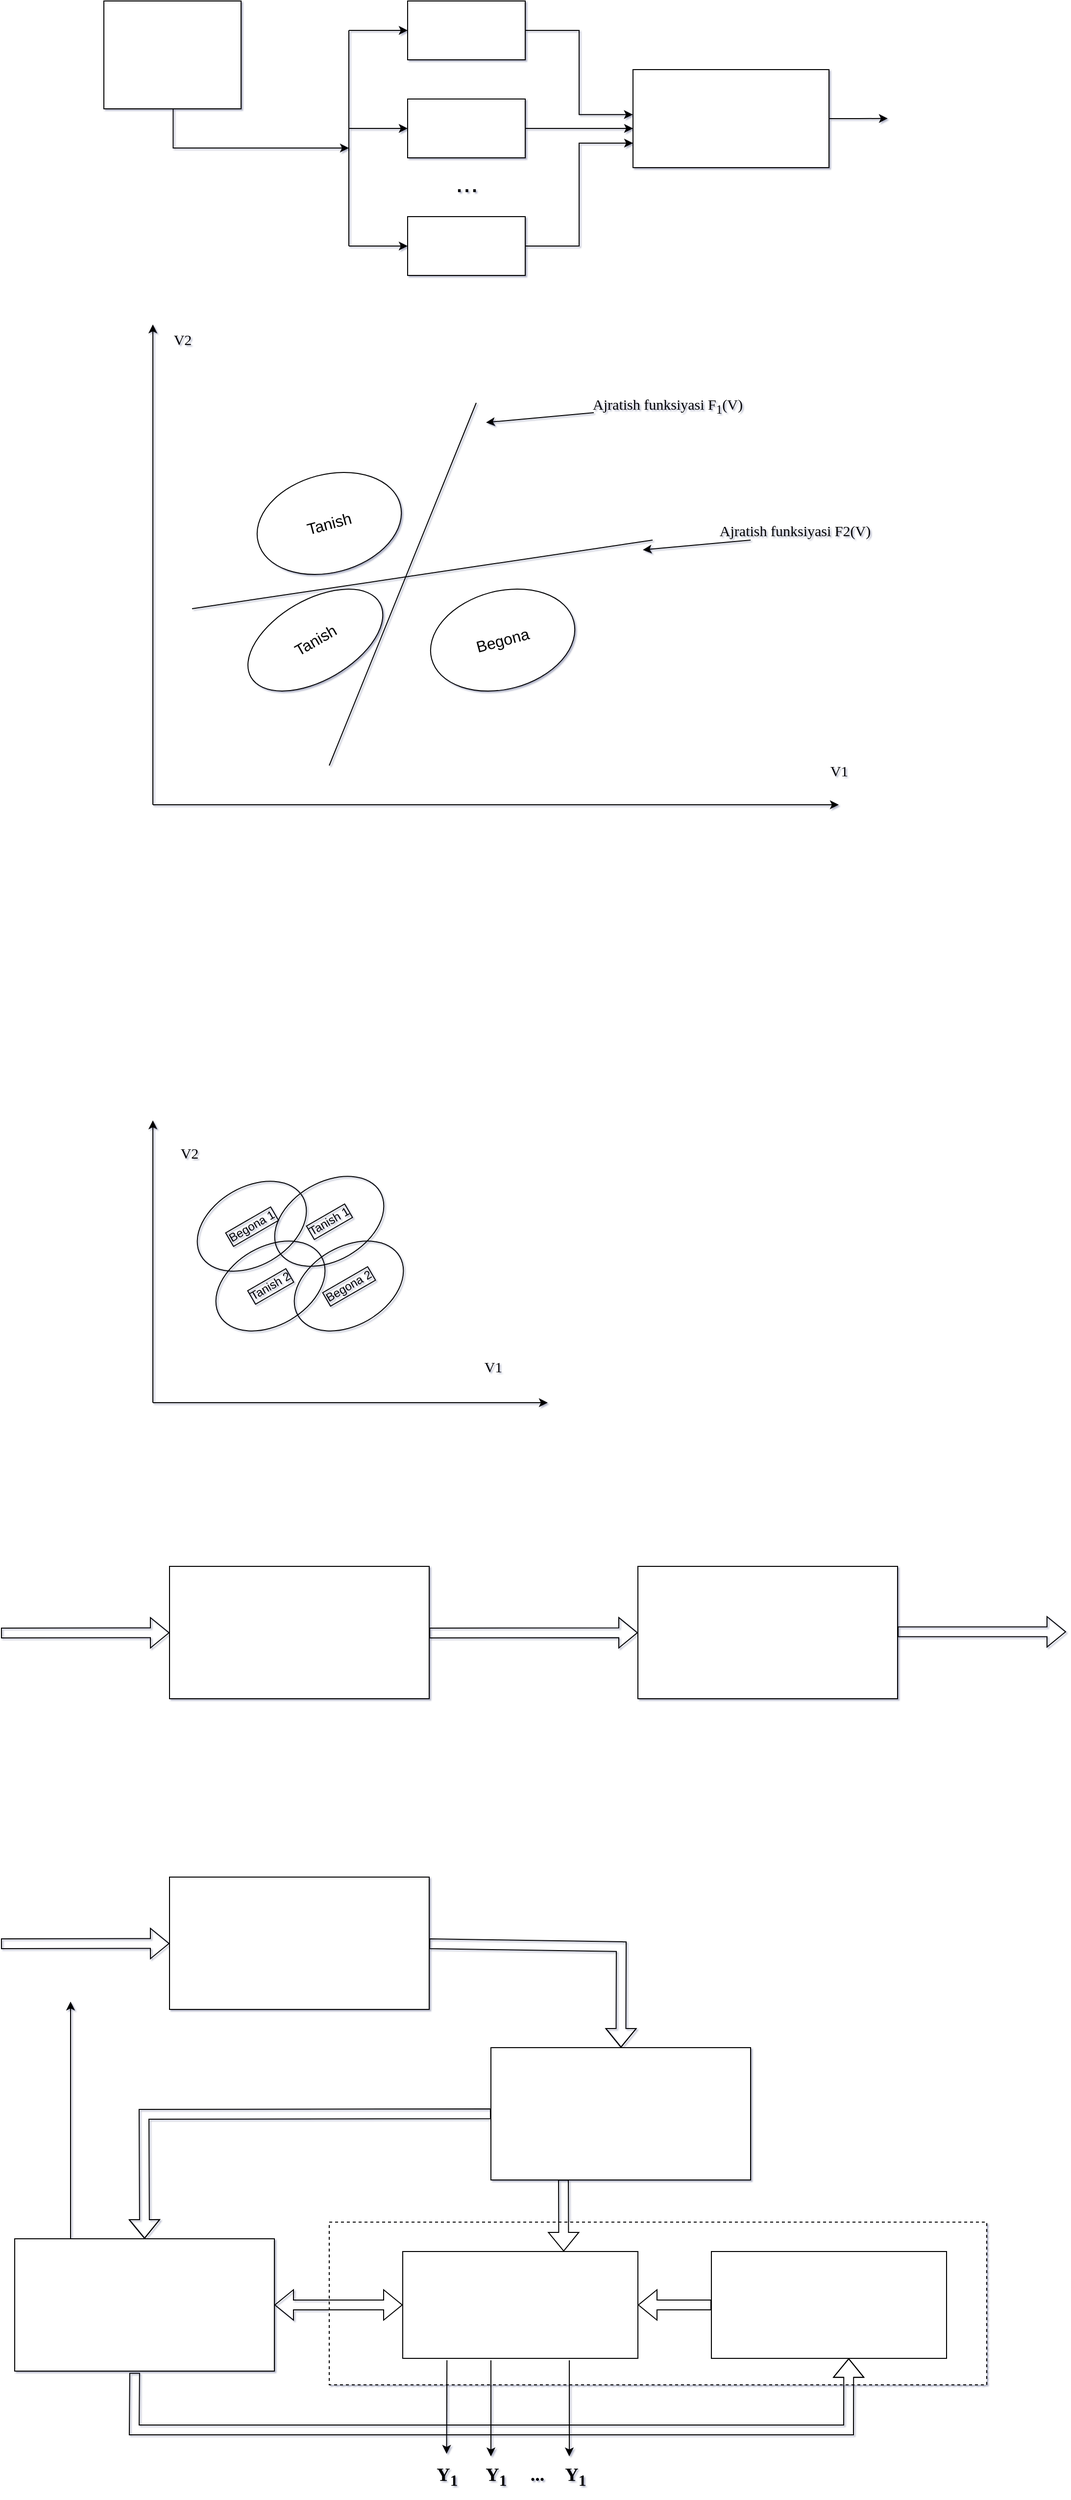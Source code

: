 <mxfile version="25.0.1">
  <diagram name="Page-1" id="4YgqtzENHr9g3kfz3DSw">
    <mxGraphModel dx="2295" dy="1027" grid="0" gridSize="10" guides="1" tooltips="1" connect="1" arrows="1" fold="1" page="0" pageScale="1" pageWidth="1100" pageHeight="850" background="#ffffff" math="0" shadow="1">
      <root>
        <mxCell id="0" />
        <mxCell id="1" parent="0" />
        <mxCell id="_E8PnPWz8SZEeRKblr8o-42" value="Begona 2" style="ellipse;whiteSpace=wrap;html=1;rotation=-30;labelBackgroundColor=none;fontColor=default;textShadow=0;labelBorderColor=default;gradientColor=none;fillColor=none;" vertex="1" parent="1">
          <mxGeometry x="270" y="1371" width="120" height="80" as="geometry" />
        </mxCell>
        <mxCell id="_E8PnPWz8SZEeRKblr8o-43" value="Tanish 1" style="ellipse;whiteSpace=wrap;html=1;rotation=-30;labelBackgroundColor=none;fontColor=default;textShadow=0;labelBorderColor=default;gradientColor=none;fillColor=none;" vertex="1" parent="1">
          <mxGeometry x="250" y="1305" width="120" height="80" as="geometry" />
        </mxCell>
        <mxCell id="_E8PnPWz8SZEeRKblr8o-11" style="edgeStyle=orthogonalEdgeStyle;rounded=0;orthogonalLoop=1;jettySize=auto;html=1;exitX=0.505;exitY=1.004;exitDx=0;exitDy=0;exitPerimeter=0;" edge="1" parent="1" source="_E8PnPWz8SZEeRKblr8o-1">
          <mxGeometry relative="1" as="geometry">
            <mxPoint x="330" y="250" as="targetPoint" />
            <mxPoint x="170" y="300" as="sourcePoint" />
            <Array as="points">
              <mxPoint x="151" y="250" />
            </Array>
          </mxGeometry>
        </mxCell>
        <mxCell id="_E8PnPWz8SZEeRKblr8o-1" value="" style="rounded=0;whiteSpace=wrap;html=1;" vertex="1" parent="1">
          <mxGeometry x="80" y="100" width="140" height="110" as="geometry" />
        </mxCell>
        <mxCell id="_E8PnPWz8SZEeRKblr8o-13" style="edgeStyle=orthogonalEdgeStyle;rounded=0;orthogonalLoop=1;jettySize=auto;html=1;exitX=1;exitY=0.5;exitDx=0;exitDy=0;entryX=-0.001;entryY=0.459;entryDx=0;entryDy=0;entryPerimeter=0;" edge="1" parent="1" source="_E8PnPWz8SZEeRKblr8o-2" target="_E8PnPWz8SZEeRKblr8o-12">
          <mxGeometry relative="1" as="geometry" />
        </mxCell>
        <mxCell id="_E8PnPWz8SZEeRKblr8o-2" value="" style="rounded=0;whiteSpace=wrap;html=1;" vertex="1" parent="1">
          <mxGeometry x="390" y="100" width="120" height="60" as="geometry" />
        </mxCell>
        <mxCell id="_E8PnPWz8SZEeRKblr8o-3" value="" style="rounded=0;whiteSpace=wrap;html=1;" vertex="1" parent="1">
          <mxGeometry x="390" y="200" width="120" height="60" as="geometry" />
        </mxCell>
        <mxCell id="_E8PnPWz8SZEeRKblr8o-15" style="edgeStyle=orthogonalEdgeStyle;rounded=0;orthogonalLoop=1;jettySize=auto;html=1;exitX=1;exitY=0.5;exitDx=0;exitDy=0;entryX=0;entryY=0.75;entryDx=0;entryDy=0;" edge="1" parent="1" source="_E8PnPWz8SZEeRKblr8o-4" target="_E8PnPWz8SZEeRKblr8o-12">
          <mxGeometry relative="1" as="geometry" />
        </mxCell>
        <mxCell id="_E8PnPWz8SZEeRKblr8o-4" value="" style="rounded=0;whiteSpace=wrap;html=1;" vertex="1" parent="1">
          <mxGeometry x="390" y="320" width="120" height="60" as="geometry" />
        </mxCell>
        <mxCell id="_E8PnPWz8SZEeRKblr8o-5" value="" style="endArrow=none;html=1;rounded=0;" edge="1" parent="1">
          <mxGeometry width="50" height="50" relative="1" as="geometry">
            <mxPoint x="330" y="350" as="sourcePoint" />
            <mxPoint x="330" y="130" as="targetPoint" />
          </mxGeometry>
        </mxCell>
        <mxCell id="_E8PnPWz8SZEeRKblr8o-7" value="" style="endArrow=classic;html=1;rounded=0;" edge="1" parent="1" target="_E8PnPWz8SZEeRKblr8o-2">
          <mxGeometry width="50" height="50" relative="1" as="geometry">
            <mxPoint x="330" y="130" as="sourcePoint" />
            <mxPoint x="420" y="190" as="targetPoint" />
          </mxGeometry>
        </mxCell>
        <mxCell id="_E8PnPWz8SZEeRKblr8o-8" value="" style="endArrow=classic;html=1;rounded=0;entryX=0;entryY=0.5;entryDx=0;entryDy=0;" edge="1" parent="1" target="_E8PnPWz8SZEeRKblr8o-3">
          <mxGeometry width="50" height="50" relative="1" as="geometry">
            <mxPoint x="330" y="230" as="sourcePoint" />
            <mxPoint x="420" y="240" as="targetPoint" />
          </mxGeometry>
        </mxCell>
        <mxCell id="_E8PnPWz8SZEeRKblr8o-9" value="" style="endArrow=classic;html=1;rounded=0;entryX=0;entryY=0.5;entryDx=0;entryDy=0;" edge="1" parent="1" target="_E8PnPWz8SZEeRKblr8o-4">
          <mxGeometry width="50" height="50" relative="1" as="geometry">
            <mxPoint x="330" y="350" as="sourcePoint" />
            <mxPoint x="420" y="340" as="targetPoint" />
          </mxGeometry>
        </mxCell>
        <mxCell id="_E8PnPWz8SZEeRKblr8o-16" style="edgeStyle=orthogonalEdgeStyle;rounded=0;orthogonalLoop=1;jettySize=auto;html=1;exitX=1;exitY=0.5;exitDx=0;exitDy=0;" edge="1" parent="1" source="_E8PnPWz8SZEeRKblr8o-12">
          <mxGeometry relative="1" as="geometry">
            <mxPoint x="880" y="219.833" as="targetPoint" />
          </mxGeometry>
        </mxCell>
        <mxCell id="_E8PnPWz8SZEeRKblr8o-12" value="" style="rounded=0;whiteSpace=wrap;html=1;" vertex="1" parent="1">
          <mxGeometry x="620" y="170" width="200" height="100" as="geometry" />
        </mxCell>
        <mxCell id="_E8PnPWz8SZEeRKblr8o-14" style="edgeStyle=orthogonalEdgeStyle;rounded=0;orthogonalLoop=1;jettySize=auto;html=1;" edge="1" parent="1" source="_E8PnPWz8SZEeRKblr8o-3">
          <mxGeometry relative="1" as="geometry">
            <mxPoint x="620" y="230" as="targetPoint" />
          </mxGeometry>
        </mxCell>
        <mxCell id="_E8PnPWz8SZEeRKblr8o-17" value="&lt;font style=&quot;font-size: 28px;&quot;&gt;...&lt;/font&gt;" style="text;html=1;align=center;verticalAlign=middle;resizable=0;points=[];autosize=1;strokeColor=none;fillColor=none;" vertex="1" parent="1">
          <mxGeometry x="425" y="260" width="50" height="50" as="geometry" />
        </mxCell>
        <mxCell id="_E8PnPWz8SZEeRKblr8o-18" value="" style="endArrow=classic;html=1;rounded=0;" edge="1" parent="1">
          <mxGeometry width="50" height="50" relative="1" as="geometry">
            <mxPoint x="130" y="920" as="sourcePoint" />
            <mxPoint x="130" y="430" as="targetPoint" />
          </mxGeometry>
        </mxCell>
        <mxCell id="_E8PnPWz8SZEeRKblr8o-19" value="" style="endArrow=classic;html=1;rounded=0;" edge="1" parent="1">
          <mxGeometry width="50" height="50" relative="1" as="geometry">
            <mxPoint x="130" y="920" as="sourcePoint" />
            <mxPoint x="830" y="920" as="targetPoint" />
          </mxGeometry>
        </mxCell>
        <mxCell id="_E8PnPWz8SZEeRKblr8o-20" value="" style="endArrow=none;html=1;rounded=0;" edge="1" parent="1">
          <mxGeometry width="50" height="50" relative="1" as="geometry">
            <mxPoint x="310" y="880" as="sourcePoint" />
            <mxPoint x="460" y="510" as="targetPoint" />
          </mxGeometry>
        </mxCell>
        <mxCell id="_E8PnPWz8SZEeRKblr8o-21" value="" style="endArrow=none;html=1;rounded=0;" edge="1" parent="1">
          <mxGeometry width="50" height="50" relative="1" as="geometry">
            <mxPoint x="170" y="720" as="sourcePoint" />
            <mxPoint x="640" y="650" as="targetPoint" />
          </mxGeometry>
        </mxCell>
        <mxCell id="_E8PnPWz8SZEeRKblr8o-22" value="Tanish" style="ellipse;whiteSpace=wrap;html=1;rotation=-15;fontSize=16;" vertex="1" parent="1">
          <mxGeometry x="235" y="583" width="150" height="100" as="geometry" />
        </mxCell>
        <mxCell id="_E8PnPWz8SZEeRKblr8o-23" value="Begona" style="ellipse;whiteSpace=wrap;html=1;rotation=-15;fontSize=16;" vertex="1" parent="1">
          <mxGeometry x="412" y="702" width="150" height="100" as="geometry" />
        </mxCell>
        <mxCell id="_E8PnPWz8SZEeRKblr8o-24" value="Tanish" style="ellipse;whiteSpace=wrap;html=1;rotation=-30;fontSize=16;" vertex="1" parent="1">
          <mxGeometry x="220" y="711" width="151.67" height="82" as="geometry" />
        </mxCell>
        <mxCell id="_E8PnPWz8SZEeRKblr8o-25" value="" style="endArrow=classic;html=1;rounded=0;" edge="1" parent="1">
          <mxGeometry width="50" height="50" relative="1" as="geometry">
            <mxPoint x="580" y="520" as="sourcePoint" />
            <mxPoint x="470" y="530" as="targetPoint" />
          </mxGeometry>
        </mxCell>
        <mxCell id="_E8PnPWz8SZEeRKblr8o-26" value="" style="endArrow=classic;html=1;rounded=0;" edge="1" parent="1">
          <mxGeometry width="50" height="50" relative="1" as="geometry">
            <mxPoint x="740" y="650" as="sourcePoint" />
            <mxPoint x="630" y="660" as="targetPoint" />
          </mxGeometry>
        </mxCell>
        <mxCell id="_E8PnPWz8SZEeRKblr8o-27" value="Ajratish funksiyasi F&lt;sub&gt;1&lt;/sub&gt;(V)" style="text;html=1;align=center;verticalAlign=middle;resizable=0;points=[];autosize=1;strokeColor=none;fillColor=none;fontFamily=Georgia;fontSize=15;" vertex="1" parent="1">
          <mxGeometry x="560" y="498" width="190" height="30" as="geometry" />
        </mxCell>
        <mxCell id="_E8PnPWz8SZEeRKblr8o-28" value="Ajratish funksiyasi F&lt;span&gt;2&lt;/span&gt;(V)" style="text;html=1;align=center;verticalAlign=middle;resizable=0;points=[];autosize=1;strokeColor=none;fillColor=none;fontFamily=Georgia;fontSize=15;" vertex="1" parent="1">
          <mxGeometry x="690" y="625" width="190" height="30" as="geometry" />
        </mxCell>
        <mxCell id="_E8PnPWz8SZEeRKblr8o-30" value="V&lt;span&gt;1&lt;/span&gt;" style="text;html=1;align=center;verticalAlign=middle;resizable=0;points=[];autosize=1;strokeColor=none;fillColor=none;fontFamily=Georgia;fontSize=15;" vertex="1" parent="1">
          <mxGeometry x="810" y="870" width="40" height="30" as="geometry" />
        </mxCell>
        <mxCell id="_E8PnPWz8SZEeRKblr8o-31" value="V&lt;span&gt;2&lt;/span&gt;" style="text;html=1;align=center;verticalAlign=middle;resizable=0;points=[];autosize=1;strokeColor=none;fillColor=none;fontFamily=Georgia;fontSize=15;" vertex="1" parent="1">
          <mxGeometry x="140" y="430" width="40" height="30" as="geometry" />
        </mxCell>
        <mxCell id="_E8PnPWz8SZEeRKblr8o-32" value="" style="endArrow=classic;html=1;rounded=0;" edge="1" parent="1">
          <mxGeometry width="50" height="50" relative="1" as="geometry">
            <mxPoint x="130" y="1530" as="sourcePoint" />
            <mxPoint x="130" y="1242" as="targetPoint" />
          </mxGeometry>
        </mxCell>
        <mxCell id="_E8PnPWz8SZEeRKblr8o-33" value="" style="endArrow=classic;html=1;rounded=0;" edge="1" parent="1">
          <mxGeometry width="50" height="50" relative="1" as="geometry">
            <mxPoint x="130" y="1530" as="sourcePoint" />
            <mxPoint x="533" y="1530" as="targetPoint" />
          </mxGeometry>
        </mxCell>
        <mxCell id="_E8PnPWz8SZEeRKblr8o-34" value="V&lt;span&gt;1&lt;/span&gt;" style="text;html=1;align=center;verticalAlign=middle;resizable=0;points=[];autosize=1;strokeColor=none;fillColor=none;fontFamily=Georgia;fontSize=15;" vertex="1" parent="1">
          <mxGeometry x="457" y="1478" width="40" height="30" as="geometry" />
        </mxCell>
        <mxCell id="_E8PnPWz8SZEeRKblr8o-35" value="V&lt;span&gt;2&lt;/span&gt;" style="text;html=1;align=center;verticalAlign=middle;resizable=0;points=[];autosize=1;strokeColor=none;fillColor=none;fontFamily=Georgia;fontSize=15;" vertex="1" parent="1">
          <mxGeometry x="147" y="1260" width="40" height="30" as="geometry" />
        </mxCell>
        <mxCell id="_E8PnPWz8SZEeRKblr8o-44" value="Tanish 2" style="ellipse;whiteSpace=wrap;html=1;rotation=-30;labelBackgroundColor=none;fontColor=default;textShadow=0;labelBorderColor=default;movable=1;resizable=1;rotatable=1;deletable=1;editable=1;locked=0;connectable=1;gradientColor=none;fillColor=none;strokeColor=default;" vertex="1" parent="1">
          <mxGeometry x="190" y="1371" width="120" height="80" as="geometry" />
        </mxCell>
        <mxCell id="_E8PnPWz8SZEeRKblr8o-38" value="Begona 1" style="ellipse;whiteSpace=wrap;html=1;rotation=-30;labelBackgroundColor=none;fontColor=default;textShadow=0;labelBorderColor=default;gradientColor=none;fillColor=none;strokeColor=default;" vertex="1" parent="1">
          <mxGeometry x="171" y="1310" width="120" height="80" as="geometry" />
        </mxCell>
        <mxCell id="_E8PnPWz8SZEeRKblr8o-58" value="" style="shape=flexArrow;endArrow=classic;html=1;rounded=0;" edge="1" parent="1" target="_E8PnPWz8SZEeRKblr8o-59">
          <mxGeometry width="50" height="50" relative="1" as="geometry">
            <mxPoint x="-25" y="1765" as="sourcePoint" />
            <mxPoint x="180" y="1765" as="targetPoint" />
          </mxGeometry>
        </mxCell>
        <mxCell id="_E8PnPWz8SZEeRKblr8o-59" value="" style="rounded=0;whiteSpace=wrap;html=1;" vertex="1" parent="1">
          <mxGeometry x="147" y="1697" width="265" height="135" as="geometry" />
        </mxCell>
        <mxCell id="_E8PnPWz8SZEeRKblr8o-61" value="" style="shape=flexArrow;endArrow=classic;html=1;rounded=0;" edge="1" parent="1" target="_E8PnPWz8SZEeRKblr8o-62">
          <mxGeometry width="50" height="50" relative="1" as="geometry">
            <mxPoint x="412" y="1765" as="sourcePoint" />
            <mxPoint x="540" y="1765" as="targetPoint" />
          </mxGeometry>
        </mxCell>
        <mxCell id="_E8PnPWz8SZEeRKblr8o-62" value="" style="rounded=0;whiteSpace=wrap;html=1;" vertex="1" parent="1">
          <mxGeometry x="625" y="1697" width="265" height="135" as="geometry" />
        </mxCell>
        <mxCell id="_E8PnPWz8SZEeRKblr8o-64" value="" style="shape=flexArrow;endArrow=classic;html=1;rounded=0;" edge="1" parent="1">
          <mxGeometry width="50" height="50" relative="1" as="geometry">
            <mxPoint x="890" y="1763.79" as="sourcePoint" />
            <mxPoint x="1062" y="1763.79" as="targetPoint" />
          </mxGeometry>
        </mxCell>
        <mxCell id="_E8PnPWz8SZEeRKblr8o-65" value="" style="shape=flexArrow;endArrow=classic;html=1;rounded=0;" edge="1" parent="1" target="_E8PnPWz8SZEeRKblr8o-66">
          <mxGeometry width="50" height="50" relative="1" as="geometry">
            <mxPoint x="-25" y="2082" as="sourcePoint" />
            <mxPoint x="180" y="2082" as="targetPoint" />
          </mxGeometry>
        </mxCell>
        <mxCell id="_E8PnPWz8SZEeRKblr8o-66" value="" style="rounded=0;whiteSpace=wrap;html=1;" vertex="1" parent="1">
          <mxGeometry x="147" y="2014" width="265" height="135" as="geometry" />
        </mxCell>
        <mxCell id="_E8PnPWz8SZEeRKblr8o-67" value="" style="shape=flexArrow;endArrow=classic;html=1;rounded=0;" edge="1" parent="1" target="_E8PnPWz8SZEeRKblr8o-68">
          <mxGeometry width="50" height="50" relative="1" as="geometry">
            <mxPoint x="412" y="2082" as="sourcePoint" />
            <mxPoint x="540" y="2082" as="targetPoint" />
            <Array as="points">
              <mxPoint x="608" y="2085" />
            </Array>
          </mxGeometry>
        </mxCell>
        <mxCell id="_E8PnPWz8SZEeRKblr8o-68" value="" style="rounded=0;whiteSpace=wrap;html=1;" vertex="1" parent="1">
          <mxGeometry x="475" y="2188" width="265" height="135" as="geometry" />
        </mxCell>
        <mxCell id="_E8PnPWz8SZEeRKblr8o-70" value="" style="shape=flexArrow;endArrow=classic;html=1;rounded=0;exitX=0;exitY=0.5;exitDx=0;exitDy=0;entryX=0.5;entryY=0;entryDx=0;entryDy=0;" edge="1" parent="1" source="_E8PnPWz8SZEeRKblr8o-68" target="_E8PnPWz8SZEeRKblr8o-71">
          <mxGeometry width="50" height="50" relative="1" as="geometry">
            <mxPoint x="193.5" y="2258" as="sourcePoint" />
            <mxPoint x="274" y="2256" as="targetPoint" />
            <Array as="points">
              <mxPoint x="121" y="2256" />
            </Array>
          </mxGeometry>
        </mxCell>
        <mxCell id="_E8PnPWz8SZEeRKblr8o-73" style="edgeStyle=orthogonalEdgeStyle;rounded=0;orthogonalLoop=1;jettySize=auto;html=1;" edge="1" parent="1" source="_E8PnPWz8SZEeRKblr8o-71">
          <mxGeometry relative="1" as="geometry">
            <mxPoint x="46" y="2141" as="targetPoint" />
            <Array as="points">
              <mxPoint x="46" y="2141" />
            </Array>
          </mxGeometry>
        </mxCell>
        <mxCell id="_E8PnPWz8SZEeRKblr8o-71" value="" style="rounded=0;whiteSpace=wrap;html=1;" vertex="1" parent="1">
          <mxGeometry x="-11" y="2383" width="265" height="135" as="geometry" />
        </mxCell>
        <mxCell id="_E8PnPWz8SZEeRKblr8o-74" value="" style="rounded=0;whiteSpace=wrap;html=1;labelBorderColor=none;dashed=1;" vertex="1" parent="1">
          <mxGeometry x="310" y="2366" width="671" height="166" as="geometry" />
        </mxCell>
        <mxCell id="_E8PnPWz8SZEeRKblr8o-75" value="" style="rounded=0;whiteSpace=wrap;html=1;" vertex="1" parent="1">
          <mxGeometry x="385" y="2396" width="240" height="109" as="geometry" />
        </mxCell>
        <mxCell id="_E8PnPWz8SZEeRKblr8o-77" value="" style="rounded=0;whiteSpace=wrap;html=1;" vertex="1" parent="1">
          <mxGeometry x="700" y="2396" width="240" height="109" as="geometry" />
        </mxCell>
        <mxCell id="_E8PnPWz8SZEeRKblr8o-78" value="" style="shape=flexArrow;endArrow=classic;html=1;rounded=0;exitX=0;exitY=0.5;exitDx=0;exitDy=0;entryX=1;entryY=0.5;entryDx=0;entryDy=0;" edge="1" parent="1" source="_E8PnPWz8SZEeRKblr8o-77" target="_E8PnPWz8SZEeRKblr8o-75">
          <mxGeometry width="50" height="50" relative="1" as="geometry">
            <mxPoint x="585" y="2440.5" as="sourcePoint" />
            <mxPoint x="635" y="2390.5" as="targetPoint" />
            <Array as="points" />
          </mxGeometry>
        </mxCell>
        <mxCell id="_E8PnPWz8SZEeRKblr8o-79" value="" style="shape=flexArrow;endArrow=classic;html=1;rounded=0;exitX=0.516;exitY=0.998;exitDx=0;exitDy=0;exitPerimeter=0;" edge="1" parent="1">
          <mxGeometry width="50" height="50" relative="1" as="geometry">
            <mxPoint x="549.0" y="2322.73" as="sourcePoint" />
            <mxPoint x="549.26" y="2396" as="targetPoint" />
          </mxGeometry>
        </mxCell>
        <mxCell id="_E8PnPWz8SZEeRKblr8o-84" value="" style="shape=flexArrow;endArrow=classic;startArrow=classic;html=1;rounded=0;exitX=1;exitY=0.5;exitDx=0;exitDy=0;entryX=0;entryY=0.5;entryDx=0;entryDy=0;" edge="1" parent="1" source="_E8PnPWz8SZEeRKblr8o-71" target="_E8PnPWz8SZEeRKblr8o-75">
          <mxGeometry width="100" height="100" relative="1" as="geometry">
            <mxPoint x="277" y="2459" as="sourcePoint" />
            <mxPoint x="377" y="2359" as="targetPoint" />
          </mxGeometry>
        </mxCell>
        <mxCell id="_E8PnPWz8SZEeRKblr8o-85" value="" style="shape=flexArrow;endArrow=classic;html=1;rounded=0;entryX=0.584;entryY=0.999;entryDx=0;entryDy=0;entryPerimeter=0;exitX=0.462;exitY=1.013;exitDx=0;exitDy=0;exitPerimeter=0;" edge="1" parent="1" source="_E8PnPWz8SZEeRKblr8o-71" target="_E8PnPWz8SZEeRKblr8o-77">
          <mxGeometry width="50" height="50" relative="1" as="geometry">
            <mxPoint x="488" y="2586" as="sourcePoint" />
            <mxPoint x="323" y="2616" as="targetPoint" />
            <Array as="points">
              <mxPoint x="111" y="2578" />
              <mxPoint x="840" y="2578" />
            </Array>
          </mxGeometry>
        </mxCell>
        <mxCell id="_E8PnPWz8SZEeRKblr8o-86" value="Y&lt;sub&gt;1&lt;/sub&gt;" style="text;html=1;align=center;verticalAlign=middle;resizable=0;points=[];autosize=1;strokeColor=none;fillColor=none;fontFamily=Verdana;fontSize=19;fontStyle=1" vertex="1" parent="1">
          <mxGeometry x="410" y="2606" width="40" height="39" as="geometry" />
        </mxCell>
        <mxCell id="_E8PnPWz8SZEeRKblr8o-87" value="Y&lt;sub&gt;1&lt;/sub&gt;" style="text;html=1;align=center;verticalAlign=middle;resizable=0;points=[];autosize=1;strokeColor=none;fillColor=none;fontFamily=Verdana;fontSize=19;fontStyle=1" vertex="1" parent="1">
          <mxGeometry x="460" y="2606" width="40" height="39" as="geometry" />
        </mxCell>
        <mxCell id="_E8PnPWz8SZEeRKblr8o-88" value="Y&lt;sub&gt;1&lt;/sub&gt;" style="text;html=1;align=center;verticalAlign=middle;resizable=0;points=[];autosize=1;strokeColor=none;fillColor=none;fontFamily=Verdana;fontSize=19;fontStyle=1" vertex="1" parent="1">
          <mxGeometry x="541" y="2606" width="40" height="39" as="geometry" />
        </mxCell>
        <mxCell id="_E8PnPWz8SZEeRKblr8o-89" value="" style="endArrow=classic;html=1;rounded=0;entryX=0.494;entryY=-0.093;entryDx=0;entryDy=0;entryPerimeter=0;exitX=0.188;exitY=1.017;exitDx=0;exitDy=0;exitPerimeter=0;" edge="1" parent="1" source="_E8PnPWz8SZEeRKblr8o-75" target="_E8PnPWz8SZEeRKblr8o-86">
          <mxGeometry width="50" height="50" relative="1" as="geometry">
            <mxPoint x="482" y="2508" as="sourcePoint" />
            <mxPoint x="532" y="2458" as="targetPoint" />
          </mxGeometry>
        </mxCell>
        <mxCell id="_E8PnPWz8SZEeRKblr8o-90" value="" style="endArrow=classic;html=1;rounded=0;entryX=0.494;entryY=-0.093;entryDx=0;entryDy=0;entryPerimeter=0;exitX=0.188;exitY=1.017;exitDx=0;exitDy=0;exitPerimeter=0;" edge="1" parent="1">
          <mxGeometry width="50" height="50" relative="1" as="geometry">
            <mxPoint x="475" y="2507" as="sourcePoint" />
            <mxPoint x="475" y="2605" as="targetPoint" />
          </mxGeometry>
        </mxCell>
        <mxCell id="_E8PnPWz8SZEeRKblr8o-91" value="" style="endArrow=classic;html=1;rounded=0;entryX=0.494;entryY=-0.093;entryDx=0;entryDy=0;entryPerimeter=0;exitX=0.188;exitY=1.017;exitDx=0;exitDy=0;exitPerimeter=0;" edge="1" parent="1">
          <mxGeometry width="50" height="50" relative="1" as="geometry">
            <mxPoint x="555" y="2507" as="sourcePoint" />
            <mxPoint x="555" y="2605" as="targetPoint" />
          </mxGeometry>
        </mxCell>
        <mxCell id="_E8PnPWz8SZEeRKblr8o-93" value="..." style="text;html=1;align=center;verticalAlign=middle;resizable=0;points=[];autosize=1;strokeColor=none;fillColor=none;fontFamily=Verdana;fontSize=19;fontStyle=1" vertex="1" parent="1">
          <mxGeometry x="502" y="2606" width="39" height="35" as="geometry" />
        </mxCell>
      </root>
    </mxGraphModel>
  </diagram>
</mxfile>
